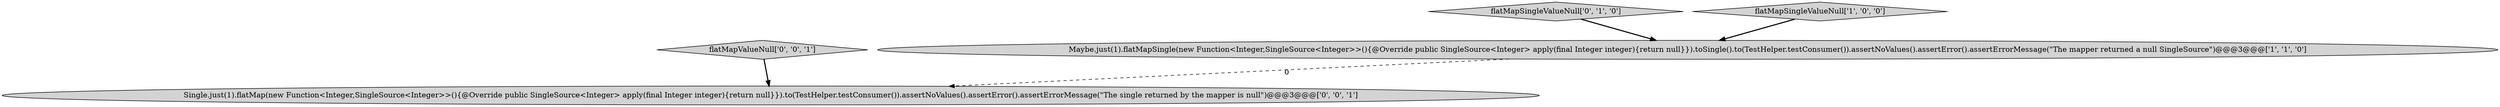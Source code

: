 digraph {
3 [style = filled, label = "flatMapValueNull['0', '0', '1']", fillcolor = lightgray, shape = diamond image = "AAA0AAABBB3BBB"];
2 [style = filled, label = "flatMapSingleValueNull['0', '1', '0']", fillcolor = lightgray, shape = diamond image = "AAA0AAABBB2BBB"];
0 [style = filled, label = "flatMapSingleValueNull['1', '0', '0']", fillcolor = lightgray, shape = diamond image = "AAA0AAABBB1BBB"];
1 [style = filled, label = "Maybe.just(1).flatMapSingle(new Function<Integer,SingleSource<Integer>>(){@Override public SingleSource<Integer> apply(final Integer integer){return null}}).toSingle().to(TestHelper.testConsumer()).assertNoValues().assertError().assertErrorMessage(\"The mapper returned a null SingleSource\")@@@3@@@['1', '1', '0']", fillcolor = lightgray, shape = ellipse image = "AAA0AAABBB1BBB"];
4 [style = filled, label = "Single.just(1).flatMap(new Function<Integer,SingleSource<Integer>>(){@Override public SingleSource<Integer> apply(final Integer integer){return null}}).to(TestHelper.testConsumer()).assertNoValues().assertError().assertErrorMessage(\"The single returned by the mapper is null\")@@@3@@@['0', '0', '1']", fillcolor = lightgray, shape = ellipse image = "AAA0AAABBB3BBB"];
1->4 [style = dashed, label="0"];
2->1 [style = bold, label=""];
3->4 [style = bold, label=""];
0->1 [style = bold, label=""];
}
